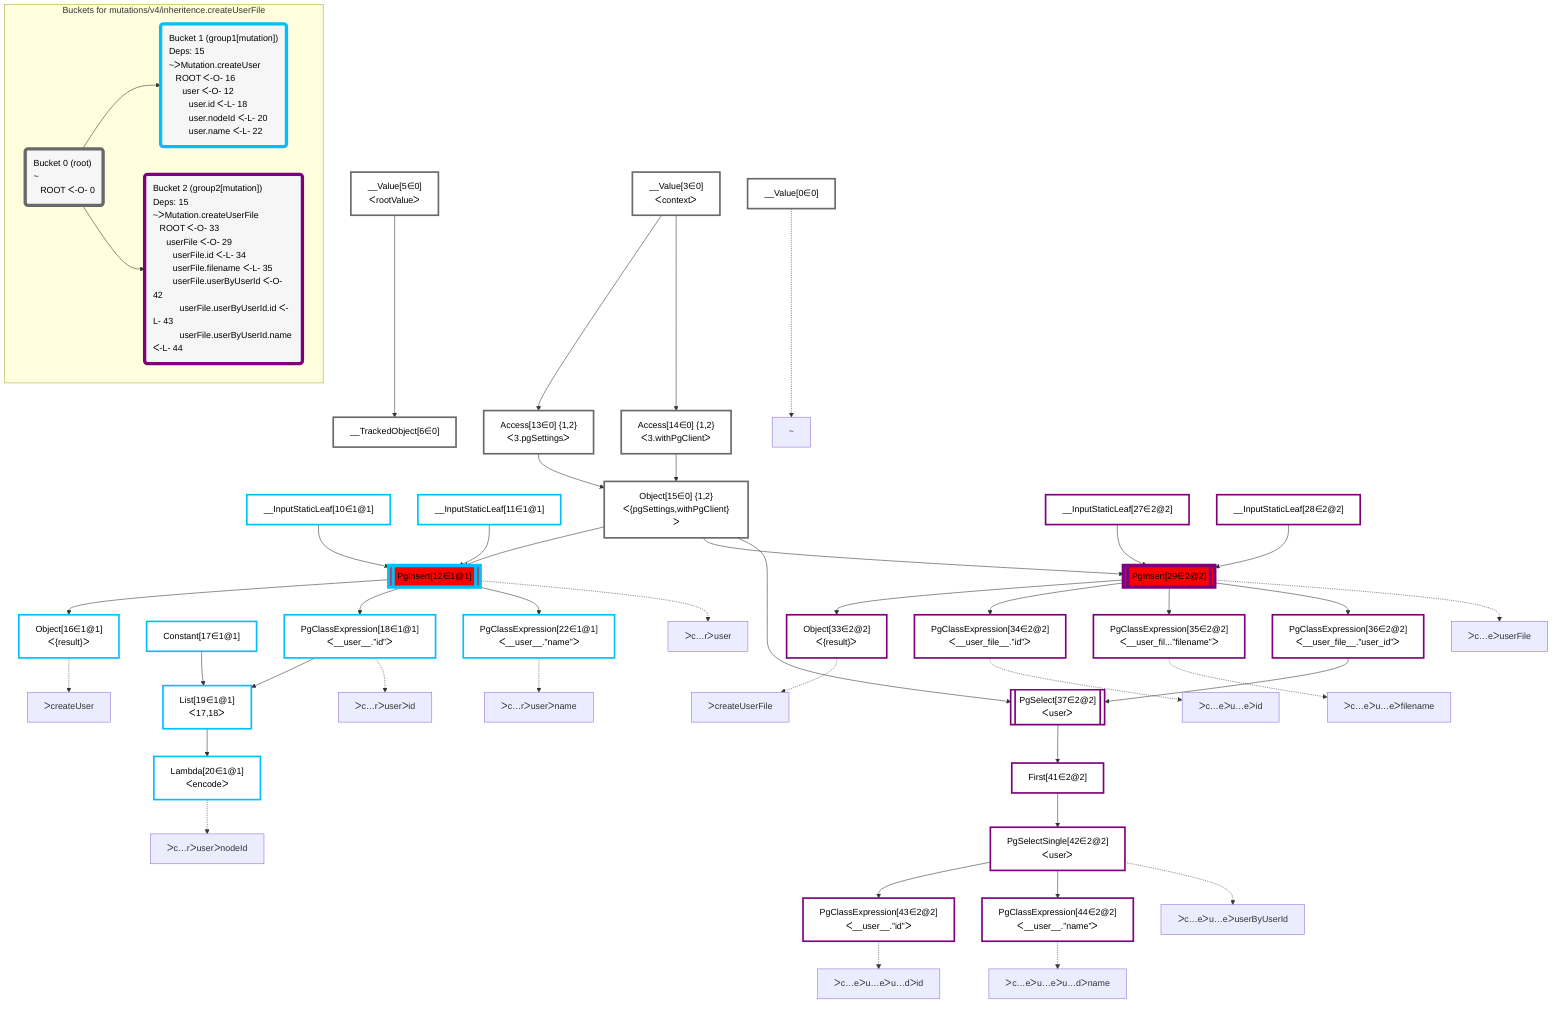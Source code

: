 graph TD
    classDef path fill:#eee,stroke:#000,color:#000
    classDef plan fill:#fff,stroke-width:3px,color:#000
    classDef itemplan fill:#fff,stroke-width:6px,color:#000
    classDef sideeffectplan fill:#f00,stroke-width:6px,color:#000
    classDef bucket fill:#f6f6f6,color:#000,stroke-width:6px,text-align:left


    %% define plans
    __Value0["__Value[0∈0]"]:::plan
    __Value3["__Value[3∈0]<br />ᐸcontextᐳ"]:::plan
    __Value5["__Value[5∈0]<br />ᐸrootValueᐳ"]:::plan
    __TrackedObject6["__TrackedObject[6∈0]"]:::plan
    __InputStaticLeaf10["__InputStaticLeaf[10∈1@1]"]:::plan
    __InputStaticLeaf11["__InputStaticLeaf[11∈1@1]"]:::plan
    Access13["Access[13∈0] {1,2}<br />ᐸ3.pgSettingsᐳ"]:::plan
    Access14["Access[14∈0] {1,2}<br />ᐸ3.withPgClientᐳ"]:::plan
    Object15["Object[15∈0] {1,2}<br />ᐸ{pgSettings,withPgClient}ᐳ"]:::plan
    PgInsert12[["PgInsert[12∈1@1]"]]:::sideeffectplan
    Object16["Object[16∈1@1]<br />ᐸ{result}ᐳ"]:::plan
    Constant17["Constant[17∈1@1]"]:::plan
    PgClassExpression18["PgClassExpression[18∈1@1]<br />ᐸ__user__.”id”ᐳ"]:::plan
    List19["List[19∈1@1]<br />ᐸ17,18ᐳ"]:::plan
    Lambda20["Lambda[20∈1@1]<br />ᐸencodeᐳ"]:::plan
    PgClassExpression22["PgClassExpression[22∈1@1]<br />ᐸ__user__.”name”ᐳ"]:::plan
    __InputStaticLeaf27["__InputStaticLeaf[27∈2@2]"]:::plan
    __InputStaticLeaf28["__InputStaticLeaf[28∈2@2]"]:::plan
    PgInsert29[["PgInsert[29∈2@2]"]]:::sideeffectplan
    Object33["Object[33∈2@2]<br />ᐸ{result}ᐳ"]:::plan
    PgClassExpression34["PgClassExpression[34∈2@2]<br />ᐸ__user_file__.”id”ᐳ"]:::plan
    PgClassExpression35["PgClassExpression[35∈2@2]<br />ᐸ__user_fil...”filename”ᐳ"]:::plan
    PgClassExpression36["PgClassExpression[36∈2@2]<br />ᐸ__user_file__.”user_id”ᐳ"]:::plan
    PgSelect37[["PgSelect[37∈2@2]<br />ᐸuserᐳ"]]:::plan
    First41["First[41∈2@2]"]:::plan
    PgSelectSingle42["PgSelectSingle[42∈2@2]<br />ᐸuserᐳ"]:::plan
    PgClassExpression43["PgClassExpression[43∈2@2]<br />ᐸ__user__.”id”ᐳ"]:::plan
    PgClassExpression44["PgClassExpression[44∈2@2]<br />ᐸ__user__.”name”ᐳ"]:::plan

    %% plan dependencies
    __Value5 --> __TrackedObject6
    __Value3 --> Access13
    __Value3 --> Access14
    Access13 & Access14 --> Object15
    Object15 & __InputStaticLeaf10 & __InputStaticLeaf11 --> PgInsert12
    PgInsert12 --> Object16
    PgInsert12 --> PgClassExpression18
    Constant17 & PgClassExpression18 --> List19
    List19 --> Lambda20
    PgInsert12 --> PgClassExpression22
    Object15 & __InputStaticLeaf27 & __InputStaticLeaf28 --> PgInsert29
    PgInsert29 --> Object33
    PgInsert29 --> PgClassExpression34
    PgInsert29 --> PgClassExpression35
    PgInsert29 --> PgClassExpression36
    Object15 & PgClassExpression36 --> PgSelect37
    PgSelect37 --> First41
    First41 --> PgSelectSingle42
    PgSelectSingle42 --> PgClassExpression43
    PgSelectSingle42 --> PgClassExpression44

    %% plan-to-path relationships
    P0["~"]
    __Value0 -.-> P0
    P12["ᐳc…rᐳuser"]
    PgInsert12 -.-> P12
    P16["ᐳcreateUser"]
    Object16 -.-> P16
    P18["ᐳc…rᐳuserᐳid"]
    PgClassExpression18 -.-> P18
    P20["ᐳc…rᐳuserᐳnodeId"]
    Lambda20 -.-> P20
    P22["ᐳc…rᐳuserᐳname"]
    PgClassExpression22 -.-> P22
    P29["ᐳc…eᐳuserFile"]
    PgInsert29 -.-> P29
    P33["ᐳcreateUserFile"]
    Object33 -.-> P33
    P34["ᐳc…eᐳu…eᐳid"]
    PgClassExpression34 -.-> P34
    P35["ᐳc…eᐳu…eᐳfilename"]
    PgClassExpression35 -.-> P35
    P42["ᐳc…eᐳu…eᐳuserByUserId"]
    PgSelectSingle42 -.-> P42
    P43["ᐳc…eᐳu…eᐳu…dᐳid"]
    PgClassExpression43 -.-> P43
    P44["ᐳc…eᐳu…eᐳu…dᐳname"]
    PgClassExpression44 -.-> P44

    subgraph "Buckets for mutations/v4/inheritence.createUserFile"
    Bucket0("Bucket 0 (root)<br />~<br />⠀ROOT ᐸ-O- 0"):::bucket
    classDef bucket0 stroke:#696969
    class Bucket0,__Value0,__Value3,__Value5,__TrackedObject6,Access13,Access14,Object15 bucket0
    Bucket1("Bucket 1 (group1[mutation])<br />Deps: 15<br />~ᐳMutation.createUser<br />⠀ROOT ᐸ-O- 16<br />⠀⠀user ᐸ-O- 12<br />⠀⠀⠀user.id ᐸ-L- 18<br />⠀⠀⠀user.nodeId ᐸ-L- 20<br />⠀⠀⠀user.name ᐸ-L- 22"):::bucket
    classDef bucket1 stroke:#00bfff
    class Bucket1,__InputStaticLeaf10,__InputStaticLeaf11,PgInsert12,Object16,Constant17,PgClassExpression18,List19,Lambda20,PgClassExpression22 bucket1
    Bucket2("Bucket 2 (group2[mutation])<br />Deps: 15<br />~ᐳMutation.createUserFile<br />⠀ROOT ᐸ-O- 33<br />⠀⠀userFile ᐸ-O- 29<br />⠀⠀⠀userFile.id ᐸ-L- 34<br />⠀⠀⠀userFile.filename ᐸ-L- 35<br />⠀⠀⠀userFile.userByUserId ᐸ-O- 42<br />⠀⠀⠀⠀userFile.userByUserId.id ᐸ-L- 43<br />⠀⠀⠀⠀userFile.userByUserId.name ᐸ-L- 44"):::bucket
    classDef bucket2 stroke:#7f007f
    class Bucket2,__InputStaticLeaf27,__InputStaticLeaf28,PgInsert29,Object33,PgClassExpression34,PgClassExpression35,PgClassExpression36,PgSelect37,First41,PgSelectSingle42,PgClassExpression43,PgClassExpression44 bucket2
    Bucket0 --> Bucket1 & Bucket2
    end